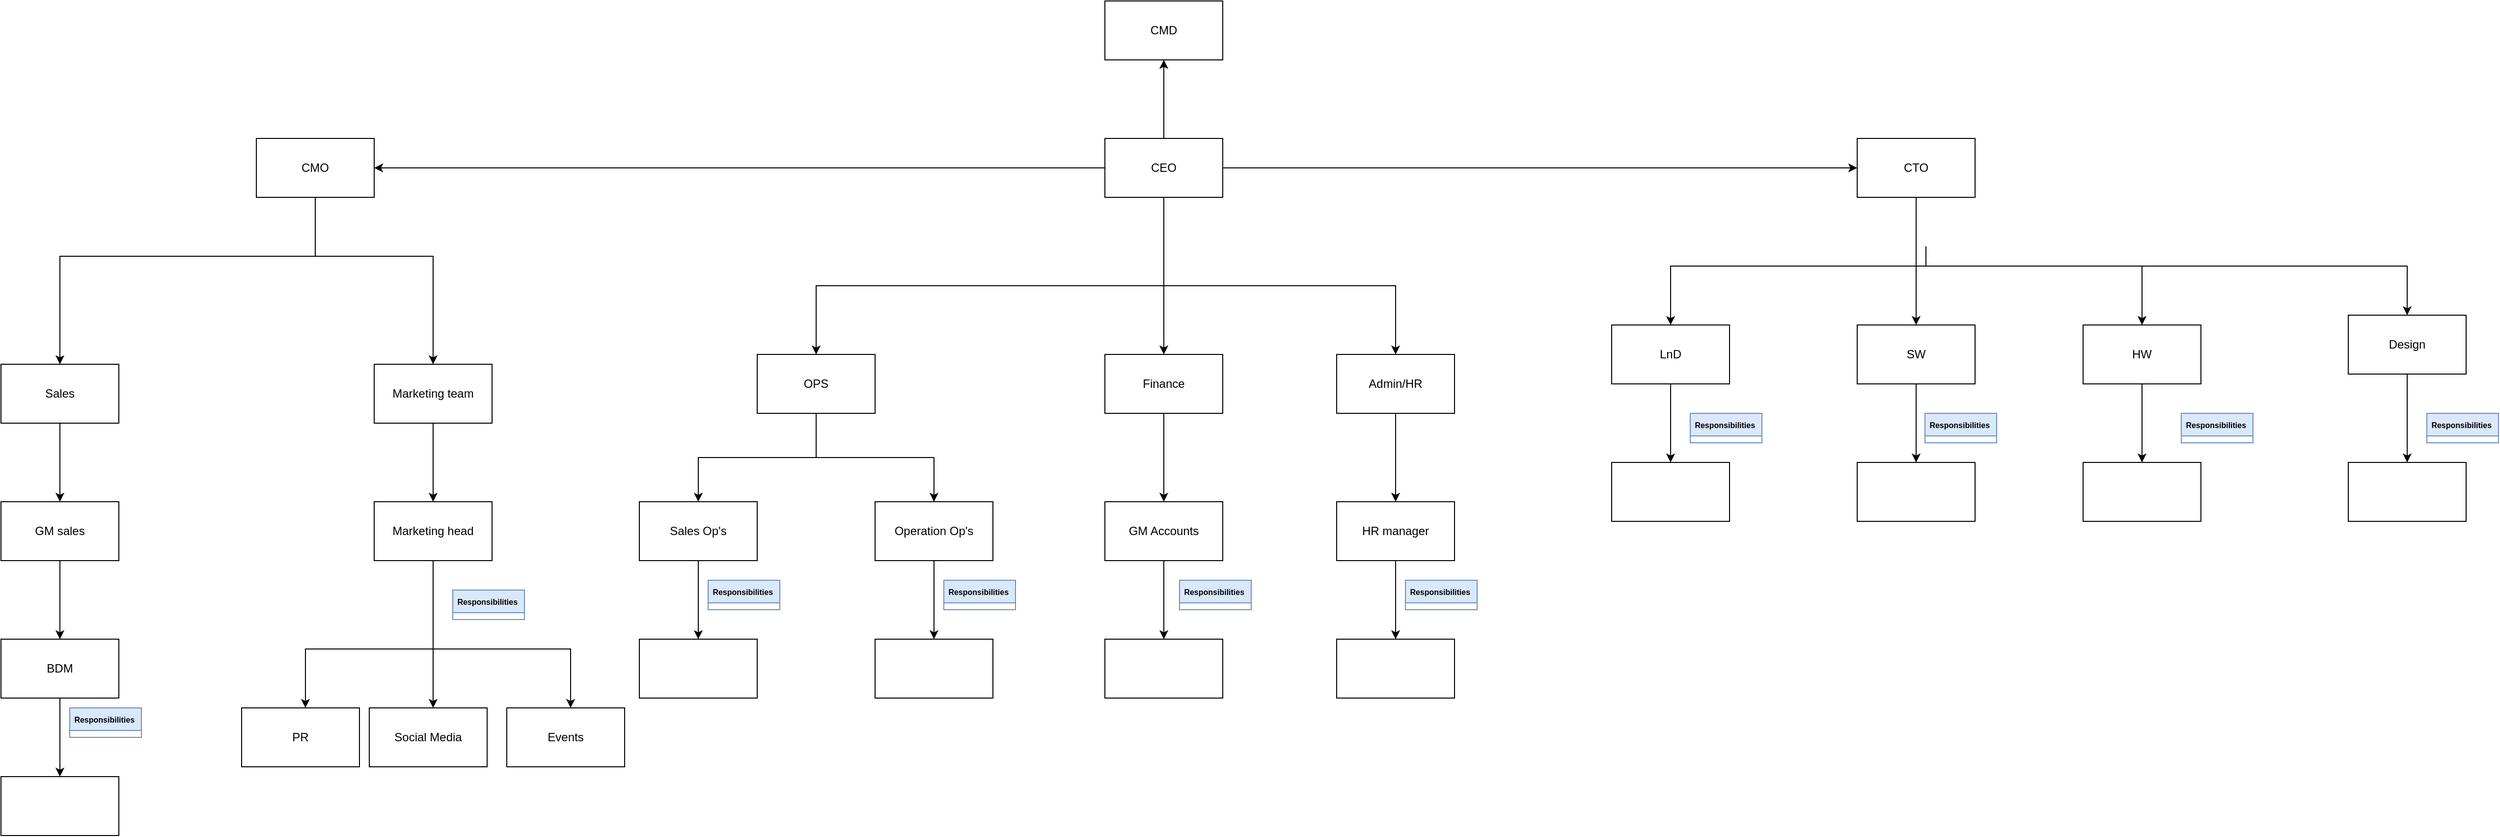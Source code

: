 <mxfile version="24.0.0" type="github">
  <diagram id="prtHgNgQTEPvFCAcTncT" name="Page-1">
    <mxGraphModel dx="4327" dy="1883" grid="1" gridSize="10" guides="1" tooltips="1" connect="1" arrows="1" fold="1" page="1" pageScale="1" pageWidth="827" pageHeight="1169" math="0" shadow="0">
      <root>
        <mxCell id="0" />
        <mxCell id="1" parent="0" />
        <mxCell id="70-sAqhF-472UI30aCsU-9" value="" style="edgeStyle=orthogonalEdgeStyle;rounded=0;orthogonalLoop=1;jettySize=auto;html=1;" edge="1" parent="1" source="70-sAqhF-472UI30aCsU-5" target="70-sAqhF-472UI30aCsU-8">
          <mxGeometry relative="1" as="geometry" />
        </mxCell>
        <mxCell id="70-sAqhF-472UI30aCsU-11" value="" style="edgeStyle=orthogonalEdgeStyle;rounded=0;orthogonalLoop=1;jettySize=auto;html=1;" edge="1" parent="1" source="70-sAqhF-472UI30aCsU-5" target="70-sAqhF-472UI30aCsU-10">
          <mxGeometry relative="1" as="geometry" />
        </mxCell>
        <mxCell id="70-sAqhF-472UI30aCsU-13" value="" style="edgeStyle=orthogonalEdgeStyle;rounded=0;orthogonalLoop=1;jettySize=auto;html=1;" edge="1" parent="1" source="70-sAqhF-472UI30aCsU-5" target="70-sAqhF-472UI30aCsU-12">
          <mxGeometry relative="1" as="geometry">
            <Array as="points">
              <mxPoint x="414" y="370" />
              <mxPoint x="60" y="370" />
            </Array>
          </mxGeometry>
        </mxCell>
        <mxCell id="70-sAqhF-472UI30aCsU-15" value="" style="edgeStyle=orthogonalEdgeStyle;rounded=0;orthogonalLoop=1;jettySize=auto;html=1;" edge="1" parent="1" source="70-sAqhF-472UI30aCsU-5" target="70-sAqhF-472UI30aCsU-14">
          <mxGeometry relative="1" as="geometry" />
        </mxCell>
        <mxCell id="70-sAqhF-472UI30aCsU-17" value="" style="edgeStyle=orthogonalEdgeStyle;rounded=0;orthogonalLoop=1;jettySize=auto;html=1;" edge="1" parent="1" source="70-sAqhF-472UI30aCsU-5" target="70-sAqhF-472UI30aCsU-16">
          <mxGeometry relative="1" as="geometry">
            <Array as="points">
              <mxPoint x="414" y="370" />
              <mxPoint x="650" y="370" />
            </Array>
          </mxGeometry>
        </mxCell>
        <mxCell id="70-sAqhF-472UI30aCsU-98" value="" style="edgeStyle=orthogonalEdgeStyle;rounded=0;orthogonalLoop=1;jettySize=auto;html=1;" edge="1" parent="1" source="70-sAqhF-472UI30aCsU-5" target="70-sAqhF-472UI30aCsU-97">
          <mxGeometry relative="1" as="geometry" />
        </mxCell>
        <object label="CEO" id="70-sAqhF-472UI30aCsU-5">
          <mxCell style="rounded=0;whiteSpace=wrap;html=1;" vertex="1" parent="1">
            <mxGeometry x="354" y="220" width="120" height="60" as="geometry" />
          </mxCell>
        </object>
        <mxCell id="70-sAqhF-472UI30aCsU-27" value="" style="edgeStyle=orthogonalEdgeStyle;rounded=0;orthogonalLoop=1;jettySize=auto;html=1;" edge="1" parent="1" source="70-sAqhF-472UI30aCsU-8" target="70-sAqhF-472UI30aCsU-26">
          <mxGeometry relative="1" as="geometry">
            <Array as="points">
              <mxPoint x="-450" y="340" />
              <mxPoint x="-710" y="340" />
            </Array>
          </mxGeometry>
        </mxCell>
        <mxCell id="70-sAqhF-472UI30aCsU-29" value="" style="edgeStyle=orthogonalEdgeStyle;rounded=0;orthogonalLoop=1;jettySize=auto;html=1;" edge="1" parent="1" source="70-sAqhF-472UI30aCsU-8" target="70-sAqhF-472UI30aCsU-28">
          <mxGeometry relative="1" as="geometry">
            <Array as="points">
              <mxPoint x="-450" y="340" />
              <mxPoint x="-330" y="340" />
            </Array>
          </mxGeometry>
        </mxCell>
        <mxCell id="70-sAqhF-472UI30aCsU-8" value="CMO" style="rounded=0;whiteSpace=wrap;html=1;" vertex="1" parent="1">
          <mxGeometry x="-510" y="220" width="120" height="60" as="geometry" />
        </mxCell>
        <mxCell id="70-sAqhF-472UI30aCsU-21" value="" style="edgeStyle=orthogonalEdgeStyle;rounded=0;orthogonalLoop=1;jettySize=auto;html=1;" edge="1" parent="1" source="70-sAqhF-472UI30aCsU-10" target="70-sAqhF-472UI30aCsU-20">
          <mxGeometry relative="1" as="geometry">
            <Array as="points">
              <mxPoint x="1180" y="350" />
              <mxPoint x="1410" y="350" />
            </Array>
          </mxGeometry>
        </mxCell>
        <mxCell id="70-sAqhF-472UI30aCsU-23" value="" style="edgeStyle=orthogonalEdgeStyle;rounded=0;orthogonalLoop=1;jettySize=auto;html=1;" edge="1" parent="1" source="70-sAqhF-472UI30aCsU-10" target="70-sAqhF-472UI30aCsU-22">
          <mxGeometry relative="1" as="geometry" />
        </mxCell>
        <mxCell id="70-sAqhF-472UI30aCsU-25" value="" style="edgeStyle=orthogonalEdgeStyle;rounded=0;orthogonalLoop=1;jettySize=auto;html=1;" edge="1" parent="1" source="70-sAqhF-472UI30aCsU-10" target="70-sAqhF-472UI30aCsU-24">
          <mxGeometry relative="1" as="geometry">
            <Array as="points">
              <mxPoint x="1180" y="350" />
              <mxPoint x="930" y="350" />
            </Array>
          </mxGeometry>
        </mxCell>
        <mxCell id="70-sAqhF-472UI30aCsU-88" value="" style="edgeStyle=orthogonalEdgeStyle;rounded=0;orthogonalLoop=1;jettySize=auto;html=1;" edge="1" parent="1" target="70-sAqhF-472UI30aCsU-87">
          <mxGeometry relative="1" as="geometry">
            <mxPoint x="1190" y="330" as="sourcePoint" />
            <Array as="points">
              <mxPoint x="1190" y="350" />
              <mxPoint x="1680" y="350" />
            </Array>
          </mxGeometry>
        </mxCell>
        <mxCell id="70-sAqhF-472UI30aCsU-10" value="CTO" style="rounded=0;whiteSpace=wrap;html=1;" vertex="1" parent="1">
          <mxGeometry x="1120" y="220" width="120" height="60" as="geometry" />
        </mxCell>
        <mxCell id="70-sAqhF-472UI30aCsU-54" value="" style="edgeStyle=orthogonalEdgeStyle;rounded=0;orthogonalLoop=1;jettySize=auto;html=1;" edge="1" parent="1" source="70-sAqhF-472UI30aCsU-12" target="70-sAqhF-472UI30aCsU-53">
          <mxGeometry relative="1" as="geometry" />
        </mxCell>
        <mxCell id="70-sAqhF-472UI30aCsU-58" value="" style="edgeStyle=orthogonalEdgeStyle;rounded=0;orthogonalLoop=1;jettySize=auto;html=1;" edge="1" parent="1" source="70-sAqhF-472UI30aCsU-12" target="70-sAqhF-472UI30aCsU-57">
          <mxGeometry relative="1" as="geometry" />
        </mxCell>
        <object label="OPS" id="70-sAqhF-472UI30aCsU-12">
          <mxCell style="rounded=0;whiteSpace=wrap;html=1;" vertex="1" parent="1">
            <mxGeometry y="440" width="120" height="60" as="geometry" />
          </mxCell>
        </object>
        <mxCell id="70-sAqhF-472UI30aCsU-68" value="" style="edgeStyle=orthogonalEdgeStyle;rounded=0;orthogonalLoop=1;jettySize=auto;html=1;" edge="1" parent="1" source="70-sAqhF-472UI30aCsU-14" target="70-sAqhF-472UI30aCsU-67">
          <mxGeometry relative="1" as="geometry" />
        </mxCell>
        <object label="Finance" id="70-sAqhF-472UI30aCsU-14">
          <mxCell style="rounded=0;whiteSpace=wrap;html=1;" vertex="1" parent="1">
            <mxGeometry x="354" y="440" width="120" height="60" as="geometry" />
          </mxCell>
        </object>
        <mxCell id="70-sAqhF-472UI30aCsU-74" value="" style="edgeStyle=orthogonalEdgeStyle;rounded=0;orthogonalLoop=1;jettySize=auto;html=1;" edge="1" parent="1" source="70-sAqhF-472UI30aCsU-16" target="70-sAqhF-472UI30aCsU-73">
          <mxGeometry relative="1" as="geometry" />
        </mxCell>
        <object label="Admin/HR" id="70-sAqhF-472UI30aCsU-16">
          <mxCell style="rounded=0;whiteSpace=wrap;html=1;" vertex="1" parent="1">
            <mxGeometry x="590" y="440" width="120" height="60" as="geometry" />
          </mxCell>
        </object>
        <mxCell id="70-sAqhF-472UI30aCsU-90" value="" style="edgeStyle=orthogonalEdgeStyle;rounded=0;orthogonalLoop=1;jettySize=auto;html=1;" edge="1" parent="1" source="70-sAqhF-472UI30aCsU-20" target="70-sAqhF-472UI30aCsU-89">
          <mxGeometry relative="1" as="geometry" />
        </mxCell>
        <mxCell id="70-sAqhF-472UI30aCsU-20" value="HW" style="whiteSpace=wrap;html=1;rounded=0;" vertex="1" parent="1">
          <mxGeometry x="1350" y="410" width="120" height="60" as="geometry" />
        </mxCell>
        <mxCell id="70-sAqhF-472UI30aCsU-84" value="" style="edgeStyle=orthogonalEdgeStyle;rounded=0;orthogonalLoop=1;jettySize=auto;html=1;" edge="1" parent="1" source="70-sAqhF-472UI30aCsU-22" target="70-sAqhF-472UI30aCsU-83">
          <mxGeometry relative="1" as="geometry" />
        </mxCell>
        <mxCell id="70-sAqhF-472UI30aCsU-22" value="SW" style="whiteSpace=wrap;html=1;rounded=0;" vertex="1" parent="1">
          <mxGeometry x="1120" y="410" width="120" height="60" as="geometry" />
        </mxCell>
        <mxCell id="70-sAqhF-472UI30aCsU-80" value="" style="edgeStyle=orthogonalEdgeStyle;rounded=0;orthogonalLoop=1;jettySize=auto;html=1;" edge="1" parent="1" source="70-sAqhF-472UI30aCsU-24" target="70-sAqhF-472UI30aCsU-79">
          <mxGeometry relative="1" as="geometry" />
        </mxCell>
        <mxCell id="70-sAqhF-472UI30aCsU-24" value="LnD" style="whiteSpace=wrap;html=1;rounded=0;" vertex="1" parent="1">
          <mxGeometry x="870" y="410" width="120" height="60" as="geometry" />
        </mxCell>
        <mxCell id="70-sAqhF-472UI30aCsU-31" value="" style="edgeStyle=orthogonalEdgeStyle;rounded=0;orthogonalLoop=1;jettySize=auto;html=1;" edge="1" parent="1" source="70-sAqhF-472UI30aCsU-26" target="70-sAqhF-472UI30aCsU-30">
          <mxGeometry relative="1" as="geometry" />
        </mxCell>
        <mxCell id="70-sAqhF-472UI30aCsU-26" value="Sales" style="whiteSpace=wrap;html=1;rounded=0;" vertex="1" parent="1">
          <mxGeometry x="-770" y="450" width="120" height="60" as="geometry" />
        </mxCell>
        <mxCell id="70-sAqhF-472UI30aCsU-41" value="" style="edgeStyle=orthogonalEdgeStyle;rounded=0;orthogonalLoop=1;jettySize=auto;html=1;" edge="1" parent="1" source="70-sAqhF-472UI30aCsU-28" target="70-sAqhF-472UI30aCsU-40">
          <mxGeometry relative="1" as="geometry" />
        </mxCell>
        <mxCell id="70-sAqhF-472UI30aCsU-28" value="Marketing team" style="whiteSpace=wrap;html=1;rounded=0;" vertex="1" parent="1">
          <mxGeometry x="-390" y="450" width="120" height="60" as="geometry" />
        </mxCell>
        <mxCell id="70-sAqhF-472UI30aCsU-33" value="" style="edgeStyle=orthogonalEdgeStyle;rounded=0;orthogonalLoop=1;jettySize=auto;html=1;" edge="1" parent="1" source="70-sAqhF-472UI30aCsU-30" target="70-sAqhF-472UI30aCsU-32">
          <mxGeometry relative="1" as="geometry" />
        </mxCell>
        <mxCell id="70-sAqhF-472UI30aCsU-30" value="GM sales" style="whiteSpace=wrap;html=1;rounded=0;" vertex="1" parent="1">
          <mxGeometry x="-770" y="590" width="120" height="60" as="geometry" />
        </mxCell>
        <mxCell id="70-sAqhF-472UI30aCsU-35" value="" style="edgeStyle=orthogonalEdgeStyle;rounded=0;orthogonalLoop=1;jettySize=auto;html=1;" edge="1" parent="1" source="70-sAqhF-472UI30aCsU-32" target="70-sAqhF-472UI30aCsU-34">
          <mxGeometry relative="1" as="geometry" />
        </mxCell>
        <mxCell id="70-sAqhF-472UI30aCsU-32" value="BDM" style="whiteSpace=wrap;html=1;rounded=0;" vertex="1" parent="1">
          <mxGeometry x="-770" y="730" width="120" height="60" as="geometry" />
        </mxCell>
        <mxCell id="70-sAqhF-472UI30aCsU-34" value="" style="whiteSpace=wrap;html=1;rounded=0;" vertex="1" parent="1">
          <mxGeometry x="-770" y="870" width="120" height="60" as="geometry" />
        </mxCell>
        <mxCell id="70-sAqhF-472UI30aCsU-36" value="Responsibilities&amp;nbsp;" style="swimlane;whiteSpace=wrap;html=1;fontSize=8;fillStyle=solid;fillColor=#dae8fc;strokeColor=#6c8ebf;" vertex="1" collapsed="1" parent="1">
          <mxGeometry x="-700" y="800" width="73" height="30" as="geometry">
            <mxRectangle x="-700" y="660" width="215" height="200" as="alternateBounds" />
          </mxGeometry>
        </mxCell>
        <mxCell id="70-sAqhF-472UI30aCsU-39" value="&lt;ul&gt;&lt;li&gt;Product demo&lt;/li&gt;&lt;li style=&quot;&quot;&gt;Lead to opportunity conversion&lt;/li&gt;&lt;li style=&quot;&quot;&gt;Quote sharing.&lt;/li&gt;&lt;li style=&quot;&quot;&gt;PO receiving&lt;/li&gt;&lt;li style=&quot;&quot;&gt;Payment Follow up&lt;/li&gt;&lt;/ul&gt;" style="text;html=1;align=left;verticalAlign=middle;resizable=0;points=[];autosize=1;strokeColor=#666666;fillColor=#f5f5f5;fontColor=#333333;" vertex="1" parent="70-sAqhF-472UI30aCsU-36">
          <mxGeometry x="-15" y="25" width="230" height="110" as="geometry" />
        </mxCell>
        <mxCell id="70-sAqhF-472UI30aCsU-43" value="" style="edgeStyle=orthogonalEdgeStyle;rounded=0;orthogonalLoop=1;jettySize=auto;html=1;" edge="1" parent="1" source="70-sAqhF-472UI30aCsU-40" target="70-sAqhF-472UI30aCsU-42">
          <mxGeometry relative="1" as="geometry">
            <Array as="points">
              <mxPoint x="-330" y="740" />
              <mxPoint x="-460" y="740" />
            </Array>
          </mxGeometry>
        </mxCell>
        <mxCell id="70-sAqhF-472UI30aCsU-46" value="" style="edgeStyle=orthogonalEdgeStyle;rounded=0;orthogonalLoop=1;jettySize=auto;html=1;" edge="1" parent="1" source="70-sAqhF-472UI30aCsU-40" target="70-sAqhF-472UI30aCsU-44">
          <mxGeometry relative="1" as="geometry">
            <Array as="points">
              <mxPoint x="-330" y="740" />
              <mxPoint x="-330" y="740" />
            </Array>
          </mxGeometry>
        </mxCell>
        <mxCell id="70-sAqhF-472UI30aCsU-48" value="" style="edgeStyle=orthogonalEdgeStyle;rounded=0;orthogonalLoop=1;jettySize=auto;html=1;" edge="1" parent="1" source="70-sAqhF-472UI30aCsU-40" target="70-sAqhF-472UI30aCsU-47">
          <mxGeometry relative="1" as="geometry">
            <Array as="points">
              <mxPoint x="-330" y="740" />
              <mxPoint x="-190" y="740" />
            </Array>
          </mxGeometry>
        </mxCell>
        <mxCell id="70-sAqhF-472UI30aCsU-40" value="Marketing head" style="whiteSpace=wrap;html=1;rounded=0;" vertex="1" parent="1">
          <mxGeometry x="-390" y="590" width="120" height="60" as="geometry" />
        </mxCell>
        <mxCell id="70-sAqhF-472UI30aCsU-42" value="PR" style="whiteSpace=wrap;html=1;rounded=0;" vertex="1" parent="1">
          <mxGeometry x="-525" y="800" width="120" height="60" as="geometry" />
        </mxCell>
        <mxCell id="70-sAqhF-472UI30aCsU-44" value="Social Media" style="whiteSpace=wrap;html=1;rounded=0;" vertex="1" parent="1">
          <mxGeometry x="-395" y="800" width="120" height="60" as="geometry" />
        </mxCell>
        <mxCell id="70-sAqhF-472UI30aCsU-47" value="Events" style="whiteSpace=wrap;html=1;rounded=0;" vertex="1" parent="1">
          <mxGeometry x="-255" y="800" width="120" height="60" as="geometry" />
        </mxCell>
        <mxCell id="70-sAqhF-472UI30aCsU-51" value="Responsibilities&amp;nbsp;" style="swimlane;whiteSpace=wrap;html=1;fontSize=8;fillColor=#dae8fc;strokeColor=#6c8ebf;fillStyle=solid;gradientColor=none;" vertex="1" collapsed="1" parent="1">
          <mxGeometry x="-310" y="680" width="73" height="30" as="geometry">
            <mxRectangle x="-310" y="540" width="180" height="180" as="alternateBounds" />
          </mxGeometry>
        </mxCell>
        <mxCell id="70-sAqhF-472UI30aCsU-52" value="&lt;ul&gt;&lt;li&gt;Marketing Plan&lt;/li&gt;&lt;li&gt;Projection&lt;/li&gt;&lt;li&gt;Market research&amp;nbsp;&lt;/li&gt;&lt;li&gt;GTM&lt;/li&gt;&lt;li&gt;Review &amp;amp; validation&lt;/li&gt;&lt;/ul&gt;" style="text;html=1;align=left;verticalAlign=middle;resizable=0;points=[];autosize=1;strokeColor=none;fillColor=#E6E6E6;fillStyle=solid;" vertex="1" parent="70-sAqhF-472UI30aCsU-51">
          <mxGeometry y="40" width="170" height="110" as="geometry" />
        </mxCell>
        <mxCell id="70-sAqhF-472UI30aCsU-60" value="" style="edgeStyle=orthogonalEdgeStyle;rounded=0;orthogonalLoop=1;jettySize=auto;html=1;" edge="1" parent="1" source="70-sAqhF-472UI30aCsU-53" target="70-sAqhF-472UI30aCsU-59">
          <mxGeometry relative="1" as="geometry" />
        </mxCell>
        <mxCell id="70-sAqhF-472UI30aCsU-53" value="Sales Op&#39;s" style="whiteSpace=wrap;html=1;rounded=0;" vertex="1" parent="1">
          <mxGeometry x="-120" y="590" width="120" height="60" as="geometry" />
        </mxCell>
        <mxCell id="70-sAqhF-472UI30aCsU-64" value="" style="edgeStyle=orthogonalEdgeStyle;rounded=0;orthogonalLoop=1;jettySize=auto;html=1;" edge="1" parent="1" source="70-sAqhF-472UI30aCsU-57" target="70-sAqhF-472UI30aCsU-63">
          <mxGeometry relative="1" as="geometry" />
        </mxCell>
        <mxCell id="70-sAqhF-472UI30aCsU-57" value="Operation Op&#39;s" style="whiteSpace=wrap;html=1;rounded=0;" vertex="1" parent="1">
          <mxGeometry x="120" y="590" width="120" height="60" as="geometry" />
        </mxCell>
        <mxCell id="70-sAqhF-472UI30aCsU-59" value="" style="whiteSpace=wrap;html=1;rounded=0;" vertex="1" parent="1">
          <mxGeometry x="-120" y="730" width="120" height="60" as="geometry" />
        </mxCell>
        <mxCell id="70-sAqhF-472UI30aCsU-61" value="Responsibilities&amp;nbsp;" style="swimlane;whiteSpace=wrap;html=1;fontSize=8;fillColor=#dae8fc;strokeColor=#6c8ebf;fillStyle=solid;gradientColor=none;" vertex="1" collapsed="1" parent="1">
          <mxGeometry x="-50" y="670" width="73" height="30" as="geometry">
            <mxRectangle x="-10" y="530" width="220" height="180" as="alternateBounds" />
          </mxGeometry>
        </mxCell>
        <mxCell id="70-sAqhF-472UI30aCsU-62" value="&lt;ul&gt;&lt;li&gt;Vendor development.&lt;/li&gt;&lt;li&gt;Outsourcing&lt;/li&gt;&lt;li&gt;Quotation, PO, PI, Payments&lt;/li&gt;&lt;li&gt;Documentation (CRM, ERP)&lt;/li&gt;&lt;li&gt;Pre requisite contracts.&lt;/li&gt;&lt;/ul&gt;" style="text;html=1;align=left;verticalAlign=middle;resizable=0;points=[];autosize=1;strokeColor=none;fillColor=#E6E6E6;fillStyle=solid;" vertex="1" parent="70-sAqhF-472UI30aCsU-61">
          <mxGeometry y="40" width="220" height="110" as="geometry" />
        </mxCell>
        <mxCell id="70-sAqhF-472UI30aCsU-63" value="" style="whiteSpace=wrap;html=1;rounded=0;" vertex="1" parent="1">
          <mxGeometry x="120" y="730" width="120" height="60" as="geometry" />
        </mxCell>
        <mxCell id="70-sAqhF-472UI30aCsU-65" value="Responsibilities&amp;nbsp;" style="swimlane;whiteSpace=wrap;html=1;fontSize=8;fillColor=#dae8fc;strokeColor=#6c8ebf;fillStyle=solid;gradientColor=none;" vertex="1" collapsed="1" parent="1">
          <mxGeometry x="190" y="670" width="73" height="30" as="geometry">
            <mxRectangle x="230" y="530" width="220" height="180" as="alternateBounds" />
          </mxGeometry>
        </mxCell>
        <mxCell id="70-sAqhF-472UI30aCsU-66" value="&lt;ul&gt;&lt;li&gt;Leasing&lt;/li&gt;&lt;li&gt;Logistics&lt;/li&gt;&lt;li&gt;Manufacturing&lt;/li&gt;&lt;li&gt;Online/ Retail distribution&lt;/li&gt;&lt;li&gt;Service &amp;amp; claim&lt;/li&gt;&lt;li&gt;Marketing Collateral setup&lt;/li&gt;&lt;/ul&gt;" style="text;html=1;align=left;verticalAlign=middle;resizable=0;points=[];autosize=1;strokeColor=none;fillColor=#E6E6E6;fillStyle=solid;" vertex="1" parent="70-sAqhF-472UI30aCsU-65">
          <mxGeometry y="35" width="200" height="120" as="geometry" />
        </mxCell>
        <mxCell id="70-sAqhF-472UI30aCsU-70" value="" style="edgeStyle=orthogonalEdgeStyle;rounded=0;orthogonalLoop=1;jettySize=auto;html=1;" edge="1" parent="1" source="70-sAqhF-472UI30aCsU-67" target="70-sAqhF-472UI30aCsU-69">
          <mxGeometry relative="1" as="geometry" />
        </mxCell>
        <mxCell id="70-sAqhF-472UI30aCsU-67" value="GM Accounts" style="whiteSpace=wrap;html=1;rounded=0;" vertex="1" parent="1">
          <mxGeometry x="354" y="590" width="120" height="60" as="geometry" />
        </mxCell>
        <mxCell id="70-sAqhF-472UI30aCsU-69" value="" style="whiteSpace=wrap;html=1;rounded=0;" vertex="1" parent="1">
          <mxGeometry x="354" y="730" width="120" height="60" as="geometry" />
        </mxCell>
        <mxCell id="70-sAqhF-472UI30aCsU-71" value="Responsibilities&amp;nbsp;" style="swimlane;whiteSpace=wrap;html=1;fontSize=8;fillColor=#dae8fc;strokeColor=#6c8ebf;fillStyle=solid;gradientColor=none;" vertex="1" collapsed="1" parent="1">
          <mxGeometry x="430" y="670" width="73" height="30" as="geometry">
            <mxRectangle x="430" y="530" width="250" height="180" as="alternateBounds" />
          </mxGeometry>
        </mxCell>
        <mxCell id="70-sAqhF-472UI30aCsU-72" value="&lt;ul&gt;&lt;li&gt;Balance sheet&lt;/li&gt;&lt;li&gt;Revenue.(dashboarding, projection)&lt;/li&gt;&lt;li&gt;Tax (GTS, Employee benefits)&lt;/li&gt;&lt;li&gt;Legal &amp;amp; compliance.&lt;/li&gt;&lt;li&gt;Salary&lt;/li&gt;&lt;/ul&gt;" style="text;html=1;align=left;verticalAlign=middle;resizable=0;points=[];autosize=1;strokeColor=none;fillColor=#E6E6E6;fillStyle=solid;" vertex="1" parent="70-sAqhF-472UI30aCsU-71">
          <mxGeometry y="40" width="250" height="110" as="geometry" />
        </mxCell>
        <mxCell id="70-sAqhF-472UI30aCsU-76" value="" style="edgeStyle=orthogonalEdgeStyle;rounded=0;orthogonalLoop=1;jettySize=auto;html=1;" edge="1" parent="1" source="70-sAqhF-472UI30aCsU-73" target="70-sAqhF-472UI30aCsU-75">
          <mxGeometry relative="1" as="geometry" />
        </mxCell>
        <mxCell id="70-sAqhF-472UI30aCsU-73" value="HR manager" style="whiteSpace=wrap;html=1;rounded=0;" vertex="1" parent="1">
          <mxGeometry x="590" y="590" width="120" height="60" as="geometry" />
        </mxCell>
        <mxCell id="70-sAqhF-472UI30aCsU-75" value="" style="whiteSpace=wrap;html=1;rounded=0;" vertex="1" parent="1">
          <mxGeometry x="590" y="730" width="120" height="60" as="geometry" />
        </mxCell>
        <mxCell id="70-sAqhF-472UI30aCsU-77" value="Responsibilities&amp;nbsp;" style="swimlane;whiteSpace=wrap;html=1;fontSize=8;fillColor=#dae8fc;strokeColor=#6c8ebf;fillStyle=solid;gradientColor=none;" vertex="1" collapsed="1" parent="1">
          <mxGeometry x="660" y="670" width="73" height="30" as="geometry">
            <mxRectangle x="660" y="530" width="260" height="180" as="alternateBounds" />
          </mxGeometry>
        </mxCell>
        <mxCell id="70-sAqhF-472UI30aCsU-78" value="&lt;ul&gt;&lt;li&gt;HR activities (Employee engagement)&lt;/li&gt;&lt;li&gt;Recruitment&lt;/li&gt;&lt;li&gt;Facility management&lt;/li&gt;&lt;li&gt;OP&#39;s legal support.&lt;/li&gt;&lt;li&gt;Internal (NDA, MOU)&lt;/li&gt;&lt;/ul&gt;" style="text;html=1;align=left;verticalAlign=middle;resizable=0;points=[];autosize=1;strokeColor=none;fillColor=#E6E6E6;fillStyle=solid;" vertex="1" parent="70-sAqhF-472UI30aCsU-77">
          <mxGeometry y="40" width="260" height="110" as="geometry" />
        </mxCell>
        <mxCell id="70-sAqhF-472UI30aCsU-79" value="" style="whiteSpace=wrap;html=1;rounded=0;" vertex="1" parent="1">
          <mxGeometry x="870" y="550" width="120" height="60" as="geometry" />
        </mxCell>
        <mxCell id="70-sAqhF-472UI30aCsU-81" value="Responsibilities&amp;nbsp;" style="swimlane;whiteSpace=wrap;html=1;fontSize=8;fillColor=#dae8fc;strokeColor=#6c8ebf;fillStyle=solid;gradientColor=none;" vertex="1" collapsed="1" parent="1">
          <mxGeometry x="950" y="500" width="73" height="30" as="geometry">
            <mxRectangle x="1270" y="360" width="270" height="180" as="alternateBounds" />
          </mxGeometry>
        </mxCell>
        <mxCell id="70-sAqhF-472UI30aCsU-82" value="&lt;ul&gt;&lt;li&gt;Internal training.&lt;/li&gt;&lt;li&gt;External training (Modul development)&lt;/li&gt;&lt;li&gt;Evaluation&amp;nbsp;&lt;/li&gt;&lt;li&gt;Market research.&lt;/li&gt;&lt;li&gt;Skill development&lt;/li&gt;&lt;li&gt;LMS support&lt;/li&gt;&lt;li&gt;Content creation&amp;nbsp;&lt;/li&gt;&lt;/ul&gt;" style="text;html=1;align=left;verticalAlign=middle;resizable=0;points=[];autosize=1;strokeColor=none;fillColor=#E6E6E6;fillStyle=solid;" vertex="1" parent="70-sAqhF-472UI30aCsU-81">
          <mxGeometry y="25" width="270" height="140" as="geometry" />
        </mxCell>
        <mxCell id="70-sAqhF-472UI30aCsU-83" value="" style="whiteSpace=wrap;html=1;rounded=0;" vertex="1" parent="1">
          <mxGeometry x="1120" y="550" width="120" height="60" as="geometry" />
        </mxCell>
        <mxCell id="70-sAqhF-472UI30aCsU-85" value="Responsibilities&amp;nbsp;" style="swimlane;whiteSpace=wrap;html=1;fontSize=8;fillColor=#dae8fc;strokeColor=#6c8ebf;fillStyle=solid;gradientColor=none;" vertex="1" collapsed="1" parent="1">
          <mxGeometry x="1189" y="500" width="73" height="30" as="geometry">
            <mxRectangle x="1509" y="360" width="270" height="180" as="alternateBounds" />
          </mxGeometry>
        </mxCell>
        <mxCell id="70-sAqhF-472UI30aCsU-86" value="&lt;ul&gt;&lt;li&gt;Architecture&lt;/li&gt;&lt;li&gt;Dev, DevOps&lt;/li&gt;&lt;li&gt;&lt;span style=&quot;background-color: initial;&quot;&gt;Testing&lt;/span&gt;&lt;br&gt;&lt;/li&gt;&lt;li&gt;Frontend /Backend&lt;/li&gt;&lt;li&gt;Tech Compliances&lt;/li&gt;&lt;/ul&gt;" style="text;html=1;align=left;verticalAlign=middle;resizable=0;points=[];autosize=1;strokeColor=none;fillColor=#E6E6E6;fillStyle=solid;" vertex="1" parent="70-sAqhF-472UI30aCsU-85">
          <mxGeometry y="39" width="160" height="110" as="geometry" />
        </mxCell>
        <mxCell id="70-sAqhF-472UI30aCsU-96" value="" style="edgeStyle=orthogonalEdgeStyle;rounded=0;orthogonalLoop=1;jettySize=auto;html=1;" edge="1" parent="1" source="70-sAqhF-472UI30aCsU-87" target="70-sAqhF-472UI30aCsU-95">
          <mxGeometry relative="1" as="geometry" />
        </mxCell>
        <mxCell id="70-sAqhF-472UI30aCsU-87" value="Design" style="whiteSpace=wrap;html=1;rounded=0;" vertex="1" parent="1">
          <mxGeometry x="1620" y="400" width="120" height="60" as="geometry" />
        </mxCell>
        <mxCell id="70-sAqhF-472UI30aCsU-89" value="" style="whiteSpace=wrap;html=1;rounded=0;" vertex="1" parent="1">
          <mxGeometry x="1350" y="550" width="120" height="60" as="geometry" />
        </mxCell>
        <mxCell id="70-sAqhF-472UI30aCsU-91" value="Responsibilities&amp;nbsp;" style="swimlane;whiteSpace=wrap;html=1;fontSize=8;fillColor=#dae8fc;strokeColor=#6c8ebf;fillStyle=solid;gradientColor=none;" vertex="1" collapsed="1" parent="1">
          <mxGeometry x="1450" y="500" width="73" height="30" as="geometry">
            <mxRectangle x="1770" y="360" width="270" height="180" as="alternateBounds" />
          </mxGeometry>
        </mxCell>
        <mxCell id="70-sAqhF-472UI30aCsU-92" value="&lt;ul&gt;&lt;li&gt;Prototyping&amp;nbsp;&lt;/li&gt;&lt;li&gt;Tech Stack&amp;nbsp;&lt;/li&gt;&lt;li&gt;Comparative analysis&lt;br&gt;&lt;/li&gt;&lt;li&gt;Procurement&lt;/li&gt;&lt;li&gt;Vendor relationship&lt;/li&gt;&lt;li&gt;TAT Product development&lt;/li&gt;&lt;li&gt;MVP and NPD products&lt;br&gt;&lt;/li&gt;&lt;li&gt;POC Activities support&lt;/li&gt;&lt;/ul&gt;" style="text;html=1;align=left;verticalAlign=middle;resizable=0;points=[];autosize=1;strokeColor=none;fillColor=#E6E6E6;fillStyle=solid;" vertex="1" parent="70-sAqhF-472UI30aCsU-91">
          <mxGeometry y="19" width="200" height="150" as="geometry" />
        </mxCell>
        <mxCell id="70-sAqhF-472UI30aCsU-93" value="Responsibilities&amp;nbsp;" style="swimlane;whiteSpace=wrap;html=1;fontSize=8;fillColor=#dae8fc;strokeColor=#6c8ebf;fillStyle=solid;gradientColor=none;" vertex="1" collapsed="1" parent="1">
          <mxGeometry x="1700" y="500" width="73" height="30" as="geometry">
            <mxRectangle x="2020" y="360" width="270" height="180" as="alternateBounds" />
          </mxGeometry>
        </mxCell>
        <mxCell id="70-sAqhF-472UI30aCsU-94" value="&lt;ul&gt;&lt;li&gt;Design research&lt;/li&gt;&lt;li&gt;User testing&lt;/li&gt;&lt;li&gt;User Experience&amp;nbsp;&lt;/li&gt;&lt;li&gt;Wireframing&lt;/li&gt;&lt;li&gt;Brand Guidelines&lt;/li&gt;&lt;li&gt;Marketing collateral templates&lt;/li&gt;&lt;li&gt;new idea validation&lt;/li&gt;&lt;li&gt;&amp;nbsp;&lt;/li&gt;&lt;/ul&gt;" style="text;html=1;align=left;verticalAlign=middle;resizable=0;points=[];autosize=1;strokeColor=none;fillColor=#E6E6E6;fillStyle=solid;" vertex="1" parent="70-sAqhF-472UI30aCsU-93">
          <mxGeometry y="19" width="220" height="150" as="geometry" />
        </mxCell>
        <mxCell id="70-sAqhF-472UI30aCsU-95" value="" style="whiteSpace=wrap;html=1;rounded=0;" vertex="1" parent="1">
          <mxGeometry x="1620" y="550" width="120" height="60" as="geometry" />
        </mxCell>
        <mxCell id="70-sAqhF-472UI30aCsU-97" value="CMD" style="whiteSpace=wrap;html=1;rounded=0;" vertex="1" parent="1">
          <mxGeometry x="354" y="80" width="120" height="60" as="geometry" />
        </mxCell>
      </root>
    </mxGraphModel>
  </diagram>
</mxfile>
